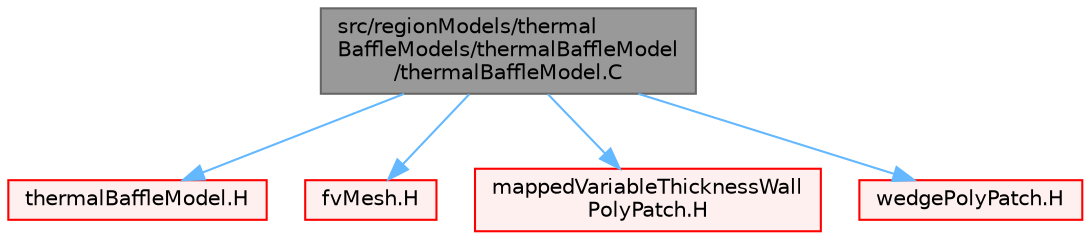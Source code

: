 digraph "src/regionModels/thermalBaffleModels/thermalBaffleModel/thermalBaffleModel.C"
{
 // LATEX_PDF_SIZE
  bgcolor="transparent";
  edge [fontname=Helvetica,fontsize=10,labelfontname=Helvetica,labelfontsize=10];
  node [fontname=Helvetica,fontsize=10,shape=box,height=0.2,width=0.4];
  Node1 [id="Node000001",label="src/regionModels/thermal\lBaffleModels/thermalBaffleModel\l/thermalBaffleModel.C",height=0.2,width=0.4,color="gray40", fillcolor="grey60", style="filled", fontcolor="black",tooltip=" "];
  Node1 -> Node2 [id="edge1_Node000001_Node000002",color="steelblue1",style="solid",tooltip=" "];
  Node2 [id="Node000002",label="thermalBaffleModel.H",height=0.2,width=0.4,color="red", fillcolor="#FFF0F0", style="filled",URL="$thermalBaffleModel_8H.html",tooltip=" "];
  Node1 -> Node273 [id="edge2_Node000001_Node000273",color="steelblue1",style="solid",tooltip=" "];
  Node273 [id="Node000273",label="fvMesh.H",height=0.2,width=0.4,color="red", fillcolor="#FFF0F0", style="filled",URL="$fvMesh_8H.html",tooltip=" "];
  Node1 -> Node443 [id="edge3_Node000001_Node000443",color="steelblue1",style="solid",tooltip=" "];
  Node443 [id="Node000443",label="mappedVariableThicknessWall\lPolyPatch.H",height=0.2,width=0.4,color="red", fillcolor="#FFF0F0", style="filled",URL="$mappedVariableThicknessWallPolyPatch_8H.html",tooltip=" "];
  Node1 -> Node446 [id="edge4_Node000001_Node000446",color="steelblue1",style="solid",tooltip=" "];
  Node446 [id="Node000446",label="wedgePolyPatch.H",height=0.2,width=0.4,color="red", fillcolor="#FFF0F0", style="filled",URL="$wedgePolyPatch_8H.html",tooltip=" "];
}
